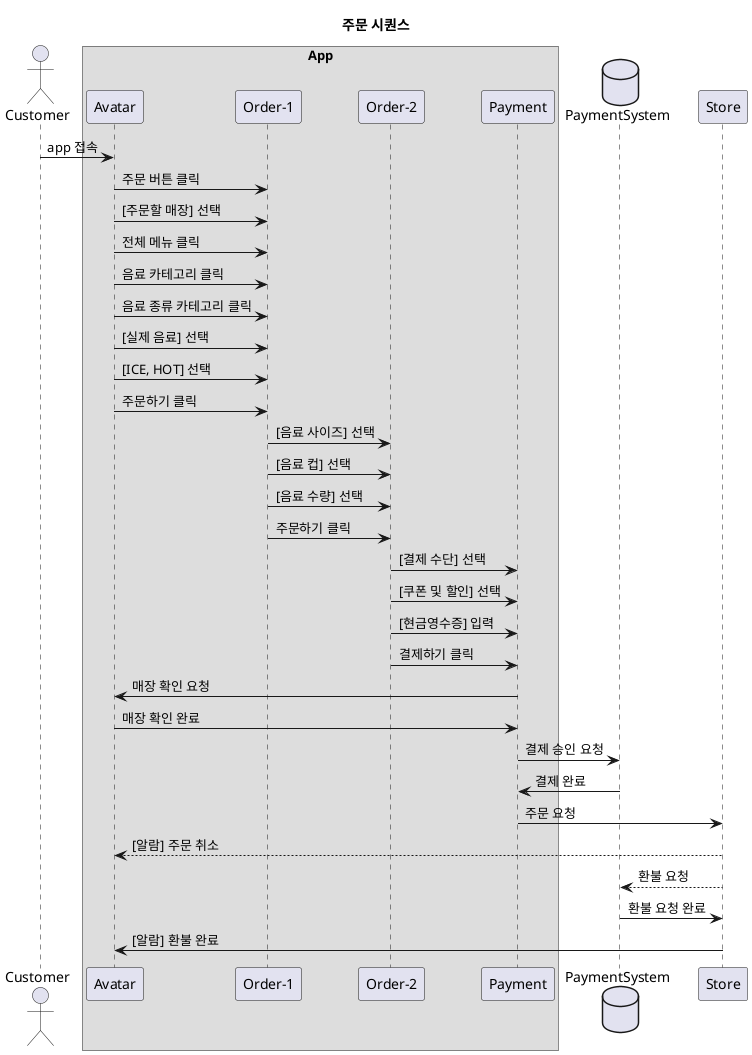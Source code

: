 @startuml
!define APP class backgroundColor LightSkyBlue
!define STORE class backgroundColor PaleGreen
!define ORDER class backgroundColor LightCyan
!define PAYMENT class backgroundColor LightGoldenRodYellow

title 주문 시퀀스


actor Customer as customer

box "App"
participant "Avatar" as avatar
participant "Order-1" as order_1
participant "Order-2" as order_2
participant "Payment" as payment
end box
database PaymentSystem as paymentSystem
participant "Store" as store


customer -> avatar: app 접속
avatar -> order_1 : 주문 버튼 클릭
avatar -> order_1: [주문할 매장] 선택
avatar -> order_1: 전체 메뉴 클릭
avatar -> order_1: 음료 카테고리 클릭
avatar -> order_1: 음료 종류 카테고리 클릭
avatar -> order_1: [실제 음료] 선택
avatar -> order_1: [ICE, HOT] 선택
avatar -> order_1: 주문하기 클릭
order_1 -> order_2: [음료 사이즈] 선택
order_1 -> order_2: [음료 컵] 선택
order_1 -> order_2: [음료 수량] 선택
order_1 -> order_2: 주문하기 클릭
order_2 -> payment: [결제 수단] 선택
order_2 -> payment: [쿠폰 및 할인] 선택
order_2 -> payment: [현금영수증] 입력
order_2 -> payment: 결제하기 클릭
payment -> avatar : 매장 확인 요청
avatar -> payment : 매장 확인 완료
payment -> paymentSystem : 결제 승인 요청

paymentSystem -> payment : 결제 완료
payment -> store : 주문 요청
store --> avatar : [알람] 주문 취소
store --> paymentSystem : 환불 요청
paymentSystem -> store : 환불 요청 완료
store -> avatar : [알람] 환불 완료







@enduml
